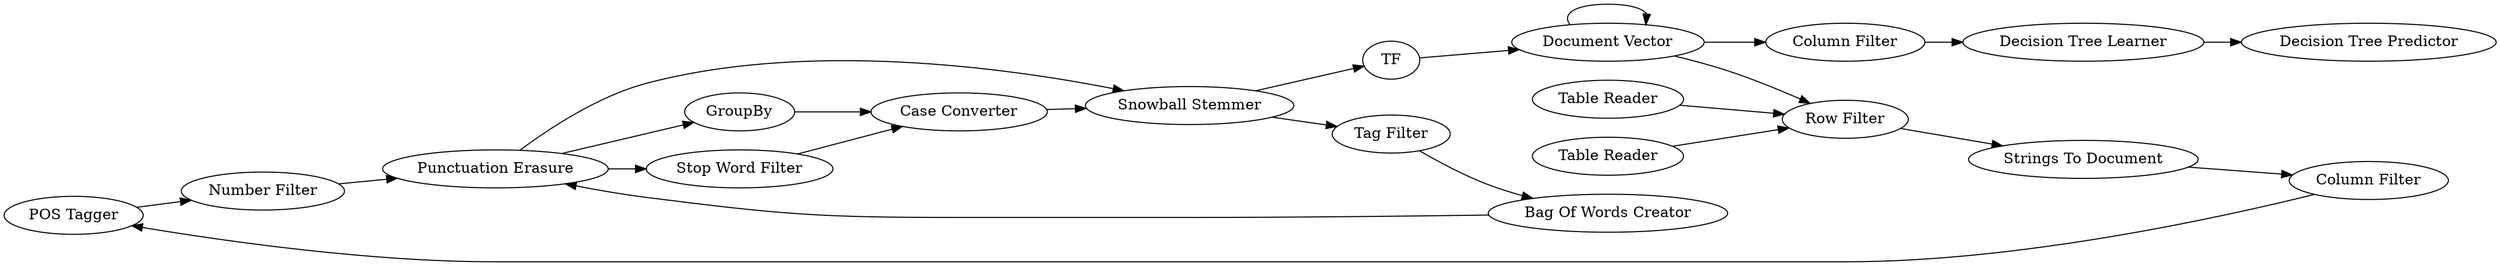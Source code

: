 digraph {
	33 -> 105
	106 -> 107
	109 -> 114
	108 -> 109
	22 -> 33
	106 -> 109
	110 -> 106
	20 -> 23
	109 -> 16
	155 -> 20
	21 -> 20
	106 -> 115
	154 -> 20
	95 -> 146
	16 -> 21
	21 -> 95
	114 -> 110
	115 -> 108
	21 -> 21
	146 -> 132
	105 -> 106
	107 -> 108
	23 -> 22
	21 [label="Document Vector"]
	108 [label="Case Converter"]
	105 [label="Number Filter"]
	154 [label="Table Reader"]
	109 [label="Snowball Stemmer"]
	114 [label="Tag Filter"]
	110 [label="Bag Of Words Creator"]
	146 [label="Decision Tree Learner"]
	16 [label=TF]
	115 [label="Stop Word Filter"]
	22 [label="Column Filter"]
	23 [label="Strings To Document"]
	106 [label="Punctuation Erasure"]
	107 [label=GroupBy]
	20 [label="Row Filter"]
	155 [label="Table Reader"]
	95 [label="Column Filter"]
	33 [label="POS Tagger"]
	132 [label="Decision Tree Predictor"]
	rankdir=LR
}
